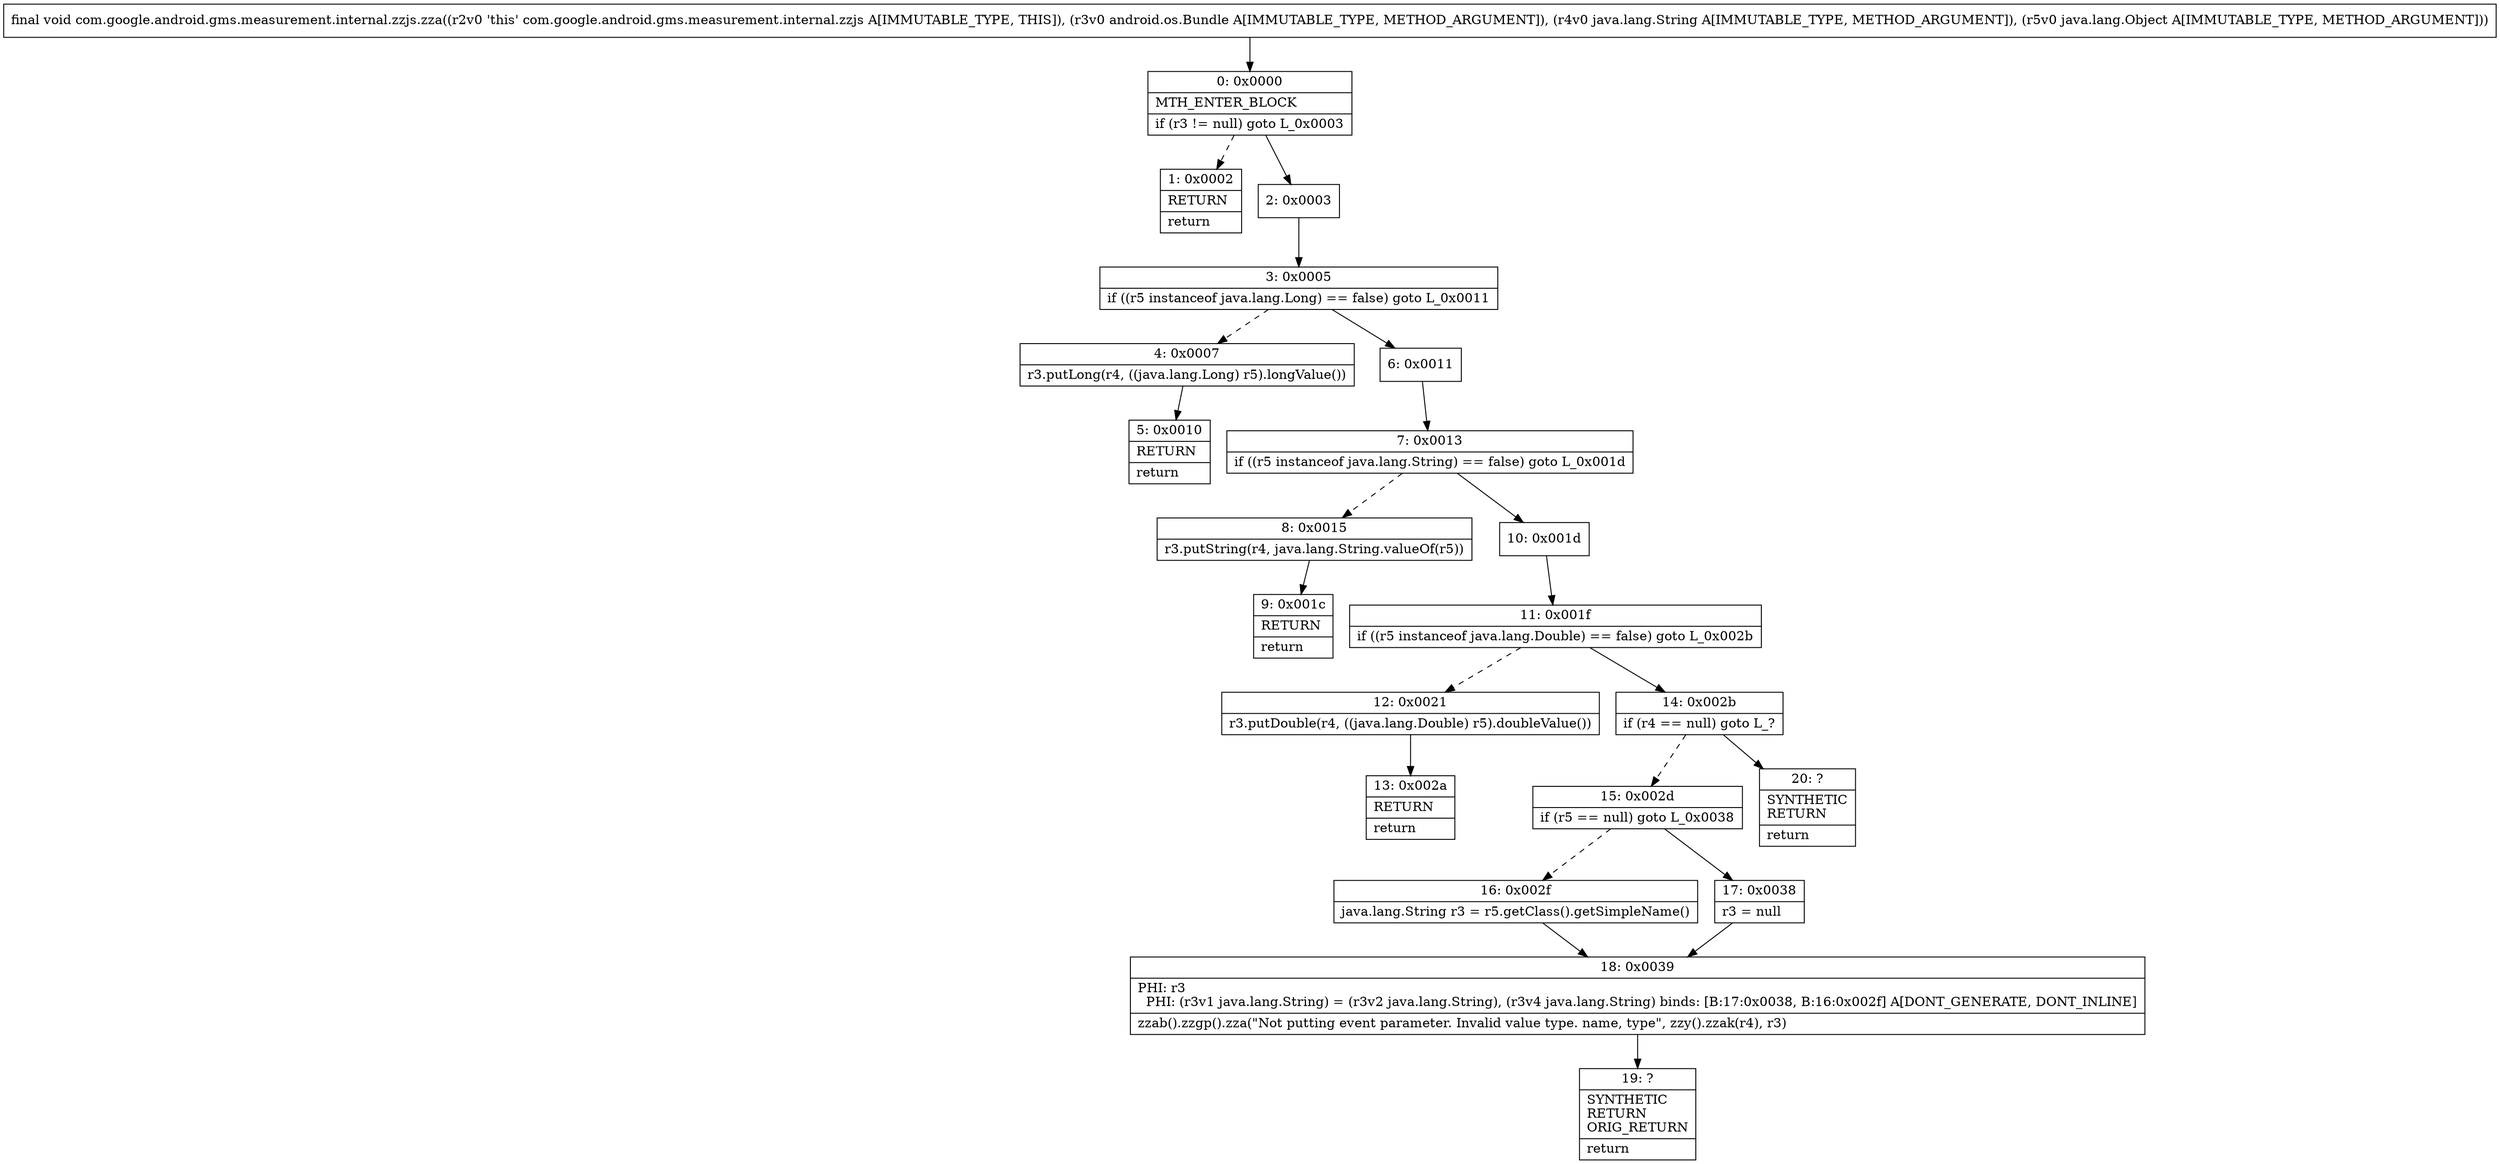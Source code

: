 digraph "CFG forcom.google.android.gms.measurement.internal.zzjs.zza(Landroid\/os\/Bundle;Ljava\/lang\/String;Ljava\/lang\/Object;)V" {
Node_0 [shape=record,label="{0\:\ 0x0000|MTH_ENTER_BLOCK\l|if (r3 != null) goto L_0x0003\l}"];
Node_1 [shape=record,label="{1\:\ 0x0002|RETURN\l|return\l}"];
Node_2 [shape=record,label="{2\:\ 0x0003}"];
Node_3 [shape=record,label="{3\:\ 0x0005|if ((r5 instanceof java.lang.Long) == false) goto L_0x0011\l}"];
Node_4 [shape=record,label="{4\:\ 0x0007|r3.putLong(r4, ((java.lang.Long) r5).longValue())\l}"];
Node_5 [shape=record,label="{5\:\ 0x0010|RETURN\l|return\l}"];
Node_6 [shape=record,label="{6\:\ 0x0011}"];
Node_7 [shape=record,label="{7\:\ 0x0013|if ((r5 instanceof java.lang.String) == false) goto L_0x001d\l}"];
Node_8 [shape=record,label="{8\:\ 0x0015|r3.putString(r4, java.lang.String.valueOf(r5))\l}"];
Node_9 [shape=record,label="{9\:\ 0x001c|RETURN\l|return\l}"];
Node_10 [shape=record,label="{10\:\ 0x001d}"];
Node_11 [shape=record,label="{11\:\ 0x001f|if ((r5 instanceof java.lang.Double) == false) goto L_0x002b\l}"];
Node_12 [shape=record,label="{12\:\ 0x0021|r3.putDouble(r4, ((java.lang.Double) r5).doubleValue())\l}"];
Node_13 [shape=record,label="{13\:\ 0x002a|RETURN\l|return\l}"];
Node_14 [shape=record,label="{14\:\ 0x002b|if (r4 == null) goto L_?\l}"];
Node_15 [shape=record,label="{15\:\ 0x002d|if (r5 == null) goto L_0x0038\l}"];
Node_16 [shape=record,label="{16\:\ 0x002f|java.lang.String r3 = r5.getClass().getSimpleName()\l}"];
Node_17 [shape=record,label="{17\:\ 0x0038|r3 = null\l}"];
Node_18 [shape=record,label="{18\:\ 0x0039|PHI: r3 \l  PHI: (r3v1 java.lang.String) = (r3v2 java.lang.String), (r3v4 java.lang.String) binds: [B:17:0x0038, B:16:0x002f] A[DONT_GENERATE, DONT_INLINE]\l|zzab().zzgp().zza(\"Not putting event parameter. Invalid value type. name, type\", zzy().zzak(r4), r3)\l}"];
Node_19 [shape=record,label="{19\:\ ?|SYNTHETIC\lRETURN\lORIG_RETURN\l|return\l}"];
Node_20 [shape=record,label="{20\:\ ?|SYNTHETIC\lRETURN\l|return\l}"];
MethodNode[shape=record,label="{final void com.google.android.gms.measurement.internal.zzjs.zza((r2v0 'this' com.google.android.gms.measurement.internal.zzjs A[IMMUTABLE_TYPE, THIS]), (r3v0 android.os.Bundle A[IMMUTABLE_TYPE, METHOD_ARGUMENT]), (r4v0 java.lang.String A[IMMUTABLE_TYPE, METHOD_ARGUMENT]), (r5v0 java.lang.Object A[IMMUTABLE_TYPE, METHOD_ARGUMENT])) }"];
MethodNode -> Node_0;
Node_0 -> Node_1[style=dashed];
Node_0 -> Node_2;
Node_2 -> Node_3;
Node_3 -> Node_4[style=dashed];
Node_3 -> Node_6;
Node_4 -> Node_5;
Node_6 -> Node_7;
Node_7 -> Node_8[style=dashed];
Node_7 -> Node_10;
Node_8 -> Node_9;
Node_10 -> Node_11;
Node_11 -> Node_12[style=dashed];
Node_11 -> Node_14;
Node_12 -> Node_13;
Node_14 -> Node_15[style=dashed];
Node_14 -> Node_20;
Node_15 -> Node_16[style=dashed];
Node_15 -> Node_17;
Node_16 -> Node_18;
Node_17 -> Node_18;
Node_18 -> Node_19;
}

